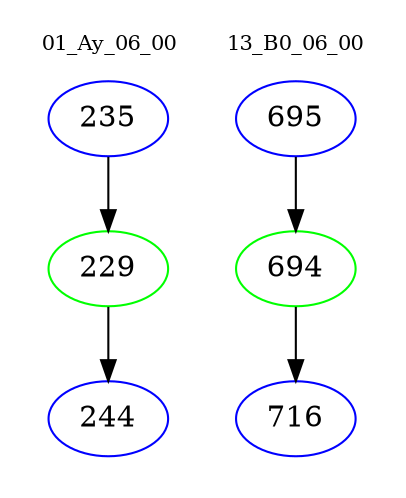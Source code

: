 digraph{
subgraph cluster_0 {
color = white
label = "01_Ay_06_00";
fontsize=10;
T0_235 [label="235", color="blue"]
T0_235 -> T0_229 [color="black"]
T0_229 [label="229", color="green"]
T0_229 -> T0_244 [color="black"]
T0_244 [label="244", color="blue"]
}
subgraph cluster_1 {
color = white
label = "13_B0_06_00";
fontsize=10;
T1_695 [label="695", color="blue"]
T1_695 -> T1_694 [color="black"]
T1_694 [label="694", color="green"]
T1_694 -> T1_716 [color="black"]
T1_716 [label="716", color="blue"]
}
}

